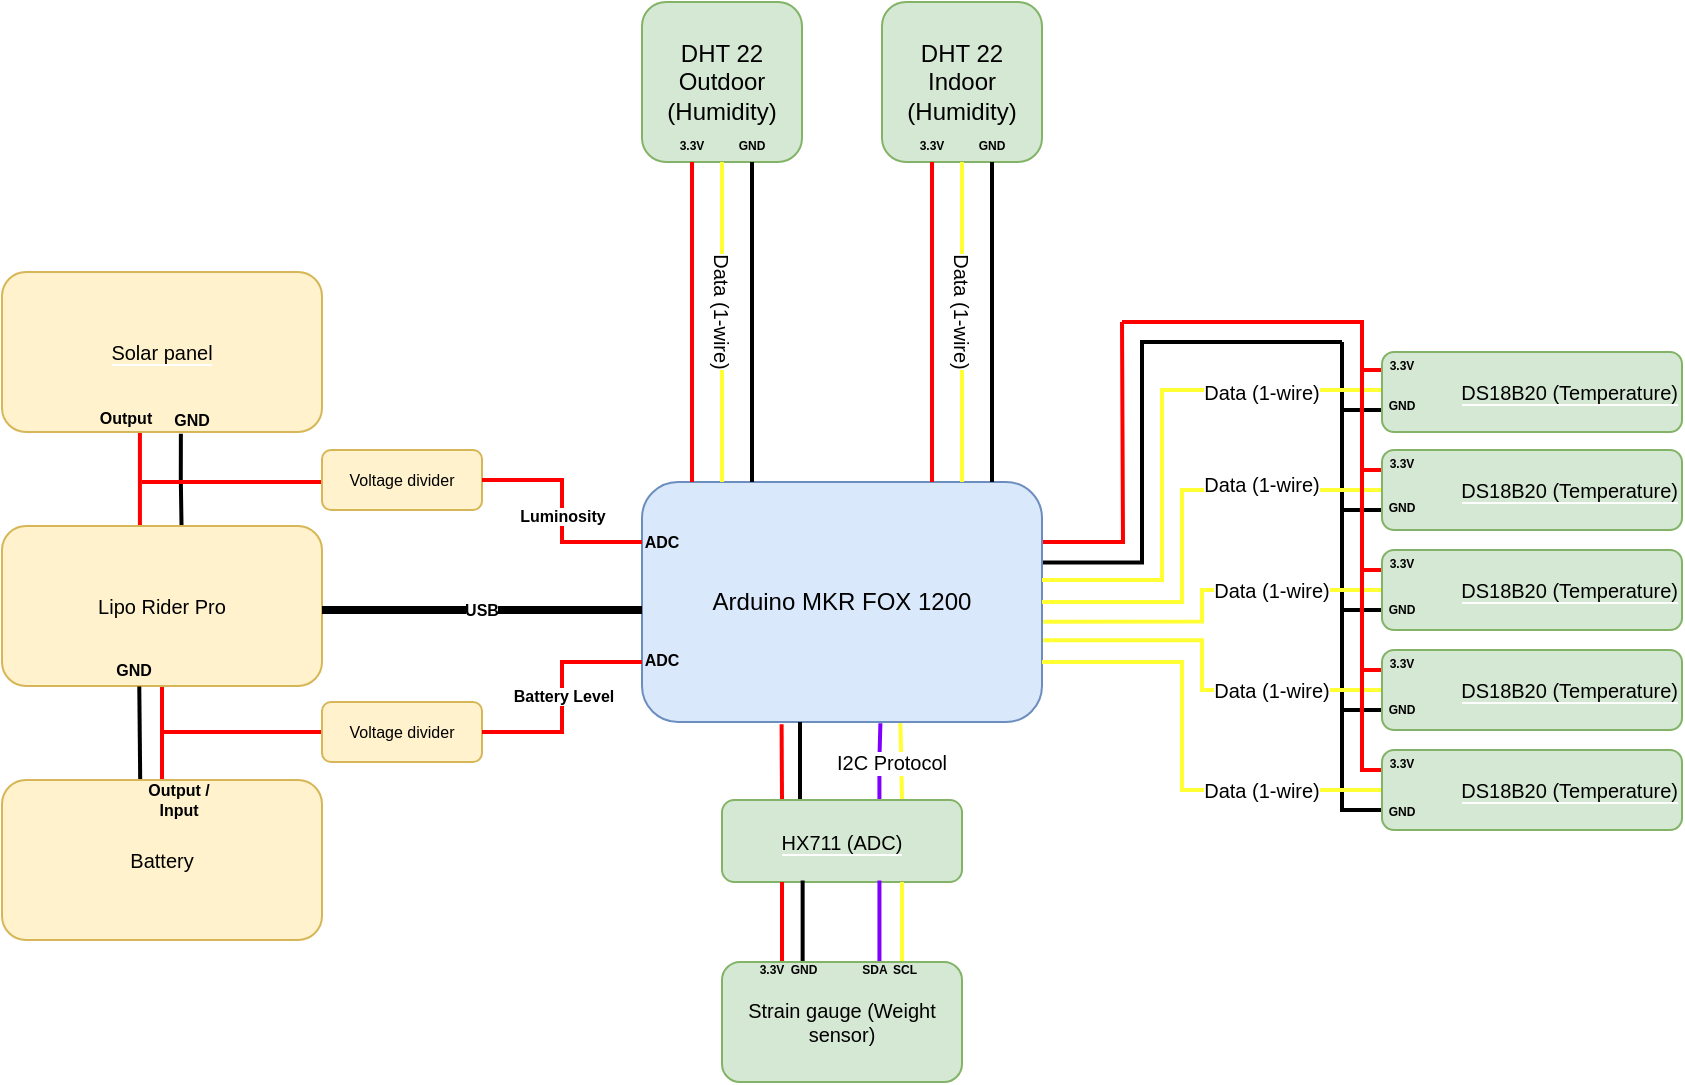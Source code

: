 <mxfile version="15.4.3" type="device"><diagram id="5MrgnKDGI7gBkpORk5VN" name="Page-1"><mxGraphModel dx="593" dy="310" grid="1" gridSize="10" guides="1" tooltips="1" connect="1" arrows="1" fold="1" page="1" pageScale="1" pageWidth="1169" pageHeight="827" math="0" shadow="0"><root><mxCell id="0"/><mxCell id="1" parent="0"/><mxCell id="oPPZRopH76b0isRMTN4b-41" style="edgeStyle=orthogonalEdgeStyle;rounded=0;orthogonalLoop=1;jettySize=auto;html=1;exitX=1;exitY=0.25;exitDx=0;exitDy=0;fontSize=10;endArrow=none;endFill=0;strokeColor=#FF0000;strokeWidth=2;" edge="1" parent="1" source="oPPZRopH76b0isRMTN4b-7"><mxGeometry relative="1" as="geometry"><mxPoint x="720" y="280" as="targetPoint"/></mxGeometry></mxCell><mxCell id="oPPZRopH76b0isRMTN4b-47" style="edgeStyle=orthogonalEdgeStyle;rounded=0;orthogonalLoop=1;jettySize=auto;html=1;exitX=0.998;exitY=0.335;exitDx=0;exitDy=0;fontSize=10;endArrow=none;endFill=0;strokeColor=#000000;strokeWidth=2;exitPerimeter=0;" edge="1" parent="1" source="oPPZRopH76b0isRMTN4b-7"><mxGeometry relative="1" as="geometry"><mxPoint x="830" y="290" as="targetPoint"/><Array as="points"><mxPoint x="730" y="400"/></Array></mxGeometry></mxCell><mxCell id="oPPZRopH76b0isRMTN4b-7" value="Arduino MKR FOX 1200" style="rounded=1;whiteSpace=wrap;html=1;fillColor=#dae8fc;strokeColor=#6c8ebf;" vertex="1" parent="1"><mxGeometry x="480" y="360" width="200" height="120" as="geometry"/></mxCell><mxCell id="oPPZRopH76b0isRMTN4b-8" value="DHT 22 Outdoor&lt;br&gt;(Humidity)" style="rounded=1;whiteSpace=wrap;html=1;fillColor=#d5e8d4;strokeColor=#82b366;" vertex="1" parent="1"><mxGeometry x="480" y="120" width="80" height="80" as="geometry"/></mxCell><mxCell id="oPPZRopH76b0isRMTN4b-9" value="DHT 22 Indoor&lt;br&gt;(Humidity)" style="rounded=1;whiteSpace=wrap;html=1;fillColor=#d5e8d4;strokeColor=#82b366;" vertex="1" parent="1"><mxGeometry x="600" y="120" width="80" height="80" as="geometry"/></mxCell><mxCell id="oPPZRopH76b0isRMTN4b-10" value="" style="line;strokeWidth=2;direction=south;html=1;strokeColor=#FF0000;" vertex="1" parent="1"><mxGeometry x="500" y="200" width="10" height="160" as="geometry"/></mxCell><mxCell id="oPPZRopH76b0isRMTN4b-11" value="" style="line;strokeWidth=2;direction=north;html=1;strokeColor=#FFFF33;align=center;" vertex="1" parent="1"><mxGeometry x="515" y="200" width="10" height="160" as="geometry"/></mxCell><mxCell id="oPPZRopH76b0isRMTN4b-12" value="" style="line;strokeWidth=2;direction=south;html=1;" vertex="1" parent="1"><mxGeometry x="530" y="200" width="10" height="160" as="geometry"/></mxCell><mxCell id="oPPZRopH76b0isRMTN4b-14" value="" style="line;strokeWidth=2;direction=south;html=1;strokeColor=#FF0000;" vertex="1" parent="1"><mxGeometry x="620" y="200" width="10" height="160" as="geometry"/></mxCell><mxCell id="oPPZRopH76b0isRMTN4b-15" value="" style="line;strokeWidth=2;direction=south;html=1;strokeColor=#FFFF33;" vertex="1" parent="1"><mxGeometry x="635" y="200" width="10" height="160" as="geometry"/></mxCell><mxCell id="oPPZRopH76b0isRMTN4b-16" value="" style="line;strokeWidth=2;direction=south;html=1;" vertex="1" parent="1"><mxGeometry x="650" y="200" width="10" height="160" as="geometry"/></mxCell><mxCell id="oPPZRopH76b0isRMTN4b-17" value="&lt;font style=&quot;font-size: 6px ; line-height: 0.8&quot;&gt;&lt;b&gt;3.3V&lt;/b&gt;&lt;/font&gt;" style="text;html=1;strokeColor=none;fillColor=none;align=center;verticalAlign=middle;whiteSpace=wrap;rounded=0;" vertex="1" parent="1"><mxGeometry x="500" y="180" width="10" height="20" as="geometry"/></mxCell><mxCell id="oPPZRopH76b0isRMTN4b-18" value="&lt;font style=&quot;font-size: 6px ; line-height: 0.8&quot;&gt;&lt;b&gt;3.3V&lt;/b&gt;&lt;/font&gt;" style="text;html=1;strokeColor=none;fillColor=none;align=center;verticalAlign=middle;whiteSpace=wrap;rounded=0;" vertex="1" parent="1"><mxGeometry x="620" y="180" width="10" height="20" as="geometry"/></mxCell><mxCell id="oPPZRopH76b0isRMTN4b-19" value="&lt;font style=&quot;font-size: 6px ; line-height: 0.8&quot;&gt;&lt;b&gt;GND&lt;/b&gt;&lt;/font&gt;" style="text;html=1;strokeColor=none;fillColor=none;align=center;verticalAlign=middle;whiteSpace=wrap;rounded=0;" vertex="1" parent="1"><mxGeometry x="525" y="180" width="20" height="20" as="geometry"/></mxCell><mxCell id="oPPZRopH76b0isRMTN4b-20" value="&lt;font style=&quot;font-size: 6px ; line-height: 0.8&quot;&gt;&lt;b&gt;GND&lt;/b&gt;&lt;/font&gt;" style="text;html=1;strokeColor=none;fillColor=none;align=center;verticalAlign=middle;whiteSpace=wrap;rounded=0;" vertex="1" parent="1"><mxGeometry x="645" y="180" width="20" height="20" as="geometry"/></mxCell><mxCell id="oPPZRopH76b0isRMTN4b-21" value="Data (1-wire)" style="text;html=1;strokeColor=none;fillColor=none;align=center;verticalAlign=middle;whiteSpace=wrap;rounded=0;fontSize=10;rotation=90;direction=east;labelBackgroundColor=default;" vertex="1" parent="1"><mxGeometry x="485" y="270" width="70" height="10" as="geometry"/></mxCell><mxCell id="oPPZRopH76b0isRMTN4b-22" value="Data (1-wire)" style="text;html=1;strokeColor=none;fillColor=none;align=center;verticalAlign=middle;whiteSpace=wrap;rounded=0;fontSize=10;rotation=90;direction=east;labelBackgroundColor=default;" vertex="1" parent="1"><mxGeometry x="605" y="270" width="70" height="10" as="geometry"/></mxCell><mxCell id="oPPZRopH76b0isRMTN4b-37" style="edgeStyle=orthogonalEdgeStyle;rounded=0;orthogonalLoop=1;jettySize=auto;html=1;exitX=0;exitY=0.25;exitDx=0;exitDy=0;fontSize=10;endArrow=none;endFill=0;strokeColor=#FF0000;strokeWidth=2;" edge="1" parent="1"><mxGeometry relative="1" as="geometry"><mxPoint x="840" y="304.286" as="targetPoint"/><mxPoint x="850" y="304" as="sourcePoint"/></mxGeometry></mxCell><mxCell id="oPPZRopH76b0isRMTN4b-42" style="edgeStyle=orthogonalEdgeStyle;rounded=0;orthogonalLoop=1;jettySize=auto;html=1;exitX=0;exitY=0.75;exitDx=0;exitDy=0;fontSize=10;endArrow=none;endFill=0;strokeColor=#000000;strokeWidth=2;" edge="1" parent="1"><mxGeometry relative="1" as="geometry"><mxPoint x="830" y="290" as="targetPoint"/><mxPoint x="850" y="324" as="sourcePoint"/></mxGeometry></mxCell><mxCell id="oPPZRopH76b0isRMTN4b-49" style="edgeStyle=orthogonalEdgeStyle;rounded=0;orthogonalLoop=1;jettySize=auto;html=1;exitX=0;exitY=0.5;exitDx=0;exitDy=0;fontSize=10;endArrow=none;endFill=0;strokeColor=#FFFF33;strokeWidth=2;" edge="1" parent="1"><mxGeometry relative="1" as="geometry"><mxPoint x="680" y="409" as="targetPoint"/><mxPoint x="850" y="314" as="sourcePoint"/><Array as="points"><mxPoint x="740" y="314"/><mxPoint x="740" y="409"/></Array></mxGeometry></mxCell><mxCell id="oPPZRopH76b0isRMTN4b-35" style="edgeStyle=orthogonalEdgeStyle;rounded=0;orthogonalLoop=1;jettySize=auto;html=1;exitX=0;exitY=0;exitDx=0;exitDy=0;fontSize=10;endArrow=none;endFill=0;strokeColor=#FF0000;strokeWidth=2;" edge="1" parent="1" source="oPPZRopH76b0isRMTN4b-24"><mxGeometry relative="1" as="geometry"><mxPoint x="849.857" y="344.286" as="targetPoint"/></mxGeometry></mxCell><mxCell id="oPPZRopH76b0isRMTN4b-36" style="edgeStyle=orthogonalEdgeStyle;rounded=0;orthogonalLoop=1;jettySize=auto;html=1;exitX=0;exitY=0.25;exitDx=0;exitDy=0;fontSize=10;endArrow=none;endFill=0;strokeColor=#FF0000;strokeWidth=2;" edge="1" parent="1" source="oPPZRopH76b0isRMTN4b-24"><mxGeometry relative="1" as="geometry"><mxPoint x="720" y="280" as="targetPoint"/><Array as="points"><mxPoint x="840" y="354"/></Array></mxGeometry></mxCell><mxCell id="oPPZRopH76b0isRMTN4b-43" style="edgeStyle=orthogonalEdgeStyle;rounded=0;orthogonalLoop=1;jettySize=auto;html=1;exitX=0;exitY=0.75;exitDx=0;exitDy=0;fontSize=10;endArrow=none;endFill=0;strokeColor=#000000;strokeWidth=2;" edge="1" parent="1" source="oPPZRopH76b0isRMTN4b-24"><mxGeometry relative="1" as="geometry"><mxPoint x="830" y="320" as="targetPoint"/></mxGeometry></mxCell><mxCell id="oPPZRopH76b0isRMTN4b-50" style="edgeStyle=orthogonalEdgeStyle;rounded=0;orthogonalLoop=1;jettySize=auto;html=1;exitX=0;exitY=0.5;exitDx=0;exitDy=0;fontSize=10;endArrow=none;endFill=0;strokeColor=#FFFF33;strokeWidth=2;" edge="1" parent="1" source="oPPZRopH76b0isRMTN4b-24"><mxGeometry relative="1" as="geometry"><mxPoint x="680" y="420" as="targetPoint"/><Array as="points"><mxPoint x="750" y="364"/><mxPoint x="750" y="420"/></Array></mxGeometry></mxCell><mxCell id="oPPZRopH76b0isRMTN4b-24" value="&lt;span style=&quot;background-color: rgb(213 , 232 , 212)&quot;&gt;DS18B20 (Temperature)&lt;/span&gt;" style="rounded=1;whiteSpace=wrap;html=1;labelBackgroundColor=default;fontSize=10;strokeColor=#82b366;align=right;fillColor=#d5e8d4;" vertex="1" parent="1"><mxGeometry x="850" y="344" width="150" height="40" as="geometry"/></mxCell><mxCell id="oPPZRopH76b0isRMTN4b-38" style="edgeStyle=orthogonalEdgeStyle;rounded=0;orthogonalLoop=1;jettySize=auto;html=1;exitX=0;exitY=0.25;exitDx=0;exitDy=0;fontSize=10;endArrow=none;endFill=0;strokeColor=#FF0000;strokeWidth=2;" edge="1" parent="1" source="oPPZRopH76b0isRMTN4b-25"><mxGeometry relative="1" as="geometry"><mxPoint x="840" y="350" as="targetPoint"/><Array as="points"><mxPoint x="840" y="404"/></Array></mxGeometry></mxCell><mxCell id="oPPZRopH76b0isRMTN4b-44" style="edgeStyle=orthogonalEdgeStyle;rounded=0;orthogonalLoop=1;jettySize=auto;html=1;exitX=0;exitY=0.75;exitDx=0;exitDy=0;fontSize=10;endArrow=none;endFill=0;strokeColor=#000000;strokeWidth=2;" edge="1" parent="1" source="oPPZRopH76b0isRMTN4b-25"><mxGeometry relative="1" as="geometry"><mxPoint x="830" y="370" as="targetPoint"/></mxGeometry></mxCell><mxCell id="oPPZRopH76b0isRMTN4b-51" style="edgeStyle=orthogonalEdgeStyle;rounded=0;orthogonalLoop=1;jettySize=auto;html=1;exitX=0;exitY=0.5;exitDx=0;exitDy=0;fontSize=10;endArrow=none;endFill=0;strokeColor=#FFFF33;strokeWidth=2;entryX=1.003;entryY=0.582;entryDx=0;entryDy=0;entryPerimeter=0;" edge="1" parent="1" source="oPPZRopH76b0isRMTN4b-25" target="oPPZRopH76b0isRMTN4b-7"><mxGeometry relative="1" as="geometry"><mxPoint x="820" y="414" as="targetPoint"/><Array as="points"><mxPoint x="760" y="414"/><mxPoint x="760" y="430"/></Array></mxGeometry></mxCell><mxCell id="oPPZRopH76b0isRMTN4b-25" value="&lt;span style=&quot;background-color: rgb(213 , 232 , 212)&quot;&gt;DS18B20 (Temperature)&lt;/span&gt;" style="rounded=1;whiteSpace=wrap;html=1;labelBackgroundColor=default;fontSize=10;strokeColor=#82b366;align=right;fillColor=#d5e8d4;" vertex="1" parent="1"><mxGeometry x="850" y="394" width="150" height="40" as="geometry"/></mxCell><mxCell id="oPPZRopH76b0isRMTN4b-39" style="edgeStyle=orthogonalEdgeStyle;rounded=0;orthogonalLoop=1;jettySize=auto;html=1;exitX=0;exitY=0.25;exitDx=0;exitDy=0;fontSize=10;endArrow=none;endFill=0;strokeColor=#FF0000;strokeWidth=2;" edge="1" parent="1" source="oPPZRopH76b0isRMTN4b-26"><mxGeometry relative="1" as="geometry"><mxPoint x="840" y="400" as="targetPoint"/><Array as="points"><mxPoint x="840" y="454"/></Array></mxGeometry></mxCell><mxCell id="oPPZRopH76b0isRMTN4b-45" style="edgeStyle=orthogonalEdgeStyle;rounded=0;orthogonalLoop=1;jettySize=auto;html=1;exitX=0;exitY=0.75;exitDx=0;exitDy=0;fontSize=10;endArrow=none;endFill=0;strokeColor=#000000;strokeWidth=2;" edge="1" parent="1" source="oPPZRopH76b0isRMTN4b-26"><mxGeometry relative="1" as="geometry"><mxPoint x="830" y="420" as="targetPoint"/></mxGeometry></mxCell><mxCell id="oPPZRopH76b0isRMTN4b-52" style="edgeStyle=orthogonalEdgeStyle;rounded=0;orthogonalLoop=1;jettySize=auto;html=1;exitX=0;exitY=0.5;exitDx=0;exitDy=0;fontSize=10;endArrow=none;endFill=0;strokeColor=#FFFF33;strokeWidth=2;entryX=1.003;entryY=0.659;entryDx=0;entryDy=0;entryPerimeter=0;" edge="1" parent="1" source="oPPZRopH76b0isRMTN4b-26" target="oPPZRopH76b0isRMTN4b-7"><mxGeometry relative="1" as="geometry"><mxPoint x="820" y="464.286" as="targetPoint"/><Array as="points"><mxPoint x="760" y="464"/><mxPoint x="760" y="439"/></Array></mxGeometry></mxCell><mxCell id="oPPZRopH76b0isRMTN4b-26" value="&lt;span style=&quot;background-color: rgb(213 , 232 , 212)&quot;&gt;DS18B20 (Temperature)&lt;/span&gt;" style="rounded=1;whiteSpace=wrap;html=1;labelBackgroundColor=default;fontSize=10;strokeColor=#82b366;align=right;fillColor=#d5e8d4;" vertex="1" parent="1"><mxGeometry x="850" y="444" width="150" height="40" as="geometry"/></mxCell><mxCell id="oPPZRopH76b0isRMTN4b-40" style="edgeStyle=orthogonalEdgeStyle;rounded=0;orthogonalLoop=1;jettySize=auto;html=1;exitX=0;exitY=0.25;exitDx=0;exitDy=0;fontSize=10;endArrow=none;endFill=0;strokeColor=#FF0000;strokeWidth=2;" edge="1" parent="1" source="oPPZRopH76b0isRMTN4b-27"><mxGeometry relative="1" as="geometry"><mxPoint x="840" y="450" as="targetPoint"/><Array as="points"><mxPoint x="840" y="504"/></Array></mxGeometry></mxCell><mxCell id="oPPZRopH76b0isRMTN4b-46" style="edgeStyle=orthogonalEdgeStyle;rounded=0;orthogonalLoop=1;jettySize=auto;html=1;exitX=0;exitY=0.75;exitDx=0;exitDy=0;fontSize=10;endArrow=none;endFill=0;strokeColor=#000000;strokeWidth=2;" edge="1" parent="1" source="oPPZRopH76b0isRMTN4b-27"><mxGeometry relative="1" as="geometry"><mxPoint x="830" y="470" as="targetPoint"/></mxGeometry></mxCell><mxCell id="oPPZRopH76b0isRMTN4b-53" style="edgeStyle=orthogonalEdgeStyle;rounded=0;orthogonalLoop=1;jettySize=auto;html=1;exitX=0;exitY=0.5;exitDx=0;exitDy=0;fontSize=10;endArrow=none;endFill=0;strokeColor=#FFFF33;strokeWidth=2;entryX=1;entryY=0.75;entryDx=0;entryDy=0;" edge="1" parent="1" source="oPPZRopH76b0isRMTN4b-27" target="oPPZRopH76b0isRMTN4b-7"><mxGeometry relative="1" as="geometry"><mxPoint x="820" y="514" as="targetPoint"/><Array as="points"><mxPoint x="750" y="514"/><mxPoint x="750" y="450"/></Array></mxGeometry></mxCell><mxCell id="oPPZRopH76b0isRMTN4b-27" value="&lt;span style=&quot;background-color: rgb(213 , 232 , 212)&quot;&gt;DS18B20 (Temperature)&lt;/span&gt;" style="rounded=1;whiteSpace=wrap;html=1;labelBackgroundColor=default;fontSize=10;strokeColor=#82b366;align=right;fillColor=#d5e8d4;" vertex="1" parent="1"><mxGeometry x="850" y="494" width="150" height="40" as="geometry"/></mxCell><mxCell id="oPPZRopH76b0isRMTN4b-54" value="&lt;span style=&quot;background-color: rgb(213 , 232 , 212) ; line-height: 0.7&quot;&gt;&lt;font style=&quot;font-size: 10px&quot;&gt;DS18B20 (Temperature)&lt;/font&gt;&lt;/span&gt;" style="rounded=1;whiteSpace=wrap;html=1;labelBackgroundColor=default;fontSize=10;strokeColor=#82b366;align=right;fillColor=#d5e8d4;" vertex="1" parent="1"><mxGeometry x="850" y="295" width="150" height="40" as="geometry"/></mxCell><mxCell id="oPPZRopH76b0isRMTN4b-55" value="&lt;font style=&quot;font-size: 6px ; line-height: 0.8&quot;&gt;&lt;b&gt;3.3V&lt;/b&gt;&lt;/font&gt;" style="text;html=1;strokeColor=none;fillColor=none;align=center;verticalAlign=middle;whiteSpace=wrap;rounded=0;" vertex="1" parent="1"><mxGeometry x="850" y="295" width="20" height="10" as="geometry"/></mxCell><mxCell id="oPPZRopH76b0isRMTN4b-56" value="&lt;font style=&quot;font-size: 6px ; line-height: 0.8&quot;&gt;&lt;b&gt;3.3V&lt;/b&gt;&lt;/font&gt;" style="text;html=1;strokeColor=none;fillColor=none;align=center;verticalAlign=middle;whiteSpace=wrap;rounded=0;" vertex="1" parent="1"><mxGeometry x="850" y="344" width="20" height="10" as="geometry"/></mxCell><mxCell id="oPPZRopH76b0isRMTN4b-57" value="&lt;font style=&quot;font-size: 6px ; line-height: 0.8&quot;&gt;&lt;b&gt;3.3V&lt;/b&gt;&lt;/font&gt;" style="text;html=1;strokeColor=none;fillColor=none;align=center;verticalAlign=middle;whiteSpace=wrap;rounded=0;" vertex="1" parent="1"><mxGeometry x="850" y="394" width="20" height="10" as="geometry"/></mxCell><mxCell id="oPPZRopH76b0isRMTN4b-58" value="&lt;font style=&quot;font-size: 6px ; line-height: 0.8&quot;&gt;&lt;b&gt;3.3V&lt;/b&gt;&lt;/font&gt;" style="text;html=1;strokeColor=none;fillColor=none;align=center;verticalAlign=middle;whiteSpace=wrap;rounded=0;" vertex="1" parent="1"><mxGeometry x="850" y="444" width="20" height="10" as="geometry"/></mxCell><mxCell id="oPPZRopH76b0isRMTN4b-59" value="&lt;font style=&quot;font-size: 6px ; line-height: 0.8&quot;&gt;&lt;b&gt;3.3V&lt;/b&gt;&lt;/font&gt;" style="text;html=1;strokeColor=none;fillColor=none;align=center;verticalAlign=middle;whiteSpace=wrap;rounded=0;" vertex="1" parent="1"><mxGeometry x="850" y="494" width="20" height="10" as="geometry"/></mxCell><mxCell id="oPPZRopH76b0isRMTN4b-60" value="&lt;font style=&quot;font-size: 6px ; line-height: 0.8&quot;&gt;&lt;b&gt;GND&lt;/b&gt;&lt;/font&gt;" style="text;html=1;strokeColor=none;fillColor=none;align=center;verticalAlign=middle;whiteSpace=wrap;rounded=0;" vertex="1" parent="1"><mxGeometry x="850" y="315" width="20" height="10" as="geometry"/></mxCell><mxCell id="oPPZRopH76b0isRMTN4b-62" value="&lt;font style=&quot;font-size: 6px ; line-height: 0.8&quot;&gt;&lt;b&gt;GND&lt;/b&gt;&lt;/font&gt;" style="text;html=1;strokeColor=none;fillColor=none;align=center;verticalAlign=middle;whiteSpace=wrap;rounded=0;" vertex="1" parent="1"><mxGeometry x="850" y="366" width="20" height="10" as="geometry"/></mxCell><mxCell id="oPPZRopH76b0isRMTN4b-63" value="&lt;font style=&quot;font-size: 6px ; line-height: 0.8&quot;&gt;&lt;b&gt;GND&lt;/b&gt;&lt;/font&gt;" style="text;html=1;strokeColor=none;fillColor=none;align=center;verticalAlign=middle;whiteSpace=wrap;rounded=0;" vertex="1" parent="1"><mxGeometry x="850" y="417" width="20" height="10" as="geometry"/></mxCell><mxCell id="oPPZRopH76b0isRMTN4b-64" value="&lt;font style=&quot;font-size: 6px ; line-height: 0.8&quot;&gt;&lt;b&gt;GND&lt;/b&gt;&lt;/font&gt;" style="text;html=1;strokeColor=none;fillColor=none;align=center;verticalAlign=middle;whiteSpace=wrap;rounded=0;" vertex="1" parent="1"><mxGeometry x="850" y="467" width="20" height="10" as="geometry"/></mxCell><mxCell id="oPPZRopH76b0isRMTN4b-65" value="&lt;font style=&quot;font-size: 6px ; line-height: 0.8&quot;&gt;&lt;b&gt;GND&lt;/b&gt;&lt;/font&gt;" style="text;html=1;strokeColor=none;fillColor=none;align=center;verticalAlign=middle;whiteSpace=wrap;rounded=0;" vertex="1" parent="1"><mxGeometry x="850" y="518" width="20" height="10" as="geometry"/></mxCell><mxCell id="oPPZRopH76b0isRMTN4b-66" value="Data (1-wire)" style="text;html=1;strokeColor=none;fillColor=none;align=center;verticalAlign=middle;whiteSpace=wrap;rounded=0;labelBackgroundColor=#FFFFFF;fontSize=10;fontColor=#000000;" vertex="1" parent="1"><mxGeometry x="760" y="356" width="60" height="10" as="geometry"/></mxCell><mxCell id="oPPZRopH76b0isRMTN4b-69" value="Data (1-wire)" style="text;html=1;strokeColor=none;fillColor=none;align=center;verticalAlign=middle;whiteSpace=wrap;rounded=0;labelBackgroundColor=#FFFFFF;fontSize=10;fontColor=#000000;" vertex="1" parent="1"><mxGeometry x="760" y="310" width="60" height="10" as="geometry"/></mxCell><mxCell id="oPPZRopH76b0isRMTN4b-70" value="Data (1-wire)" style="text;html=1;strokeColor=none;fillColor=none;align=center;verticalAlign=middle;whiteSpace=wrap;rounded=0;labelBackgroundColor=#FFFFFF;fontSize=10;fontColor=#000000;" vertex="1" parent="1"><mxGeometry x="760" y="509" width="60" height="10" as="geometry"/></mxCell><mxCell id="oPPZRopH76b0isRMTN4b-71" value="Data (1-wire)" style="text;html=1;strokeColor=none;fillColor=none;align=center;verticalAlign=middle;whiteSpace=wrap;rounded=0;labelBackgroundColor=#FFFFFF;fontSize=10;fontColor=#000000;" vertex="1" parent="1"><mxGeometry x="765" y="409" width="60" height="10" as="geometry"/></mxCell><mxCell id="oPPZRopH76b0isRMTN4b-72" value="Data (1-wire)" style="text;html=1;strokeColor=none;fillColor=none;align=center;verticalAlign=middle;whiteSpace=wrap;rounded=0;labelBackgroundColor=#FFFFFF;fontSize=10;fontColor=#000000;" vertex="1" parent="1"><mxGeometry x="765" y="459" width="60" height="10" as="geometry"/></mxCell><mxCell id="oPPZRopH76b0isRMTN4b-79" style="edgeStyle=orthogonalEdgeStyle;rounded=0;orthogonalLoop=1;jettySize=auto;html=1;exitX=0.25;exitY=0;exitDx=0;exitDy=0;entryX=0.349;entryY=1.009;entryDx=0;entryDy=0;entryPerimeter=0;fontSize=10;fontColor=#000000;endArrow=none;endFill=0;strokeColor=#FF0000;strokeWidth=2;" edge="1" parent="1" source="oPPZRopH76b0isRMTN4b-74" target="oPPZRopH76b0isRMTN4b-7"><mxGeometry relative="1" as="geometry"/></mxCell><mxCell id="oPPZRopH76b0isRMTN4b-81" style="edgeStyle=orthogonalEdgeStyle;rounded=0;orthogonalLoop=1;jettySize=auto;html=1;exitX=0.325;exitY=0.056;exitDx=0;exitDy=0;fontSize=10;fontColor=#000000;endArrow=none;endFill=0;strokeColor=#000000;strokeWidth=2;exitPerimeter=0;" edge="1" parent="1" source="oPPZRopH76b0isRMTN4b-74"><mxGeometry relative="1" as="geometry"><mxPoint x="559" y="480" as="targetPoint"/></mxGeometry></mxCell><mxCell id="oPPZRopH76b0isRMTN4b-84" style="edgeStyle=orthogonalEdgeStyle;rounded=0;orthogonalLoop=1;jettySize=auto;html=1;exitX=0.75;exitY=0;exitDx=0;exitDy=0;entryX=0.646;entryY=1.005;entryDx=0;entryDy=0;entryPerimeter=0;fontSize=10;fontColor=#000000;endArrow=none;endFill=0;strokeColor=#FFFF33;strokeWidth=2;" edge="1" parent="1" source="oPPZRopH76b0isRMTN4b-74" target="oPPZRopH76b0isRMTN4b-7"><mxGeometry relative="1" as="geometry"/></mxCell><mxCell id="oPPZRopH76b0isRMTN4b-85" style="edgeStyle=orthogonalEdgeStyle;rounded=0;orthogonalLoop=1;jettySize=auto;html=1;exitX=0.656;exitY=0.056;exitDx=0;exitDy=0;entryX=0.596;entryY=1.005;entryDx=0;entryDy=0;fontSize=10;fontColor=#000000;endArrow=none;endFill=0;strokeColor=#7F00FF;strokeWidth=2;exitPerimeter=0;entryPerimeter=0;" edge="1" parent="1" source="oPPZRopH76b0isRMTN4b-74" target="oPPZRopH76b0isRMTN4b-7"><mxGeometry relative="1" as="geometry"/></mxCell><mxCell id="oPPZRopH76b0isRMTN4b-74" value="&lt;span style=&quot;background-color: rgb(213 , 232 , 212)&quot;&gt;HX711 (ADC)&lt;br&gt;&lt;/span&gt;" style="rounded=1;whiteSpace=wrap;html=1;labelBackgroundColor=#FFFFFF;fontSize=10;strokeColor=#82b366;fillColor=#d5e8d4;align=center;" vertex="1" parent="1"><mxGeometry x="520" y="519" width="120" height="41" as="geometry"/></mxCell><mxCell id="oPPZRopH76b0isRMTN4b-76" style="edgeStyle=orthogonalEdgeStyle;rounded=0;orthogonalLoop=1;jettySize=auto;html=1;exitX=0.25;exitY=0;exitDx=0;exitDy=0;entryX=0.25;entryY=1;entryDx=0;entryDy=0;fontSize=10;fontColor=#000000;endArrow=none;endFill=0;strokeColor=#FF0000;strokeWidth=2;" edge="1" parent="1" source="oPPZRopH76b0isRMTN4b-75" target="oPPZRopH76b0isRMTN4b-74"><mxGeometry relative="1" as="geometry"/></mxCell><mxCell id="oPPZRopH76b0isRMTN4b-80" style="edgeStyle=orthogonalEdgeStyle;rounded=0;orthogonalLoop=1;jettySize=auto;html=1;exitX=0.336;exitY=0.01;exitDx=0;exitDy=0;entryX=0.336;entryY=0.982;entryDx=0;entryDy=0;fontSize=10;fontColor=#000000;endArrow=none;endFill=0;strokeColor=#000000;strokeWidth=2;exitPerimeter=0;entryPerimeter=0;" edge="1" parent="1" source="oPPZRopH76b0isRMTN4b-75" target="oPPZRopH76b0isRMTN4b-74"><mxGeometry relative="1" as="geometry"><Array as="points"/></mxGeometry></mxCell><mxCell id="oPPZRopH76b0isRMTN4b-82" style="edgeStyle=orthogonalEdgeStyle;rounded=0;orthogonalLoop=1;jettySize=auto;html=1;exitX=0.656;exitY=0.014;exitDx=0;exitDy=0;entryX=0.656;entryY=0.982;entryDx=0;entryDy=0;fontSize=10;fontColor=#000000;endArrow=none;endFill=0;strokeColor=#7F00FF;strokeWidth=2;entryPerimeter=0;exitPerimeter=0;" edge="1" parent="1" source="oPPZRopH76b0isRMTN4b-75" target="oPPZRopH76b0isRMTN4b-74"><mxGeometry relative="1" as="geometry"/></mxCell><mxCell id="oPPZRopH76b0isRMTN4b-83" style="edgeStyle=orthogonalEdgeStyle;rounded=0;orthogonalLoop=1;jettySize=auto;html=1;exitX=0.75;exitY=0;exitDx=0;exitDy=0;entryX=0.75;entryY=1;entryDx=0;entryDy=0;fontSize=10;fontColor=#000000;endArrow=none;endFill=0;strokeColor=#FFFF33;strokeWidth=2;" edge="1" parent="1" source="oPPZRopH76b0isRMTN4b-75" target="oPPZRopH76b0isRMTN4b-74"><mxGeometry relative="1" as="geometry"/></mxCell><mxCell id="oPPZRopH76b0isRMTN4b-75" value="Strain gauge (Weight sensor)" style="rounded=1;whiteSpace=wrap;html=1;labelBackgroundColor=#D5E8D4;fontSize=10;strokeColor=#82b366;fillColor=#d5e8d4;align=center;" vertex="1" parent="1"><mxGeometry x="520" y="600" width="120" height="60" as="geometry"/></mxCell><mxCell id="oPPZRopH76b0isRMTN4b-86" value="&lt;font style=&quot;font-size: 6px ; line-height: 0.8&quot;&gt;&lt;b&gt;3.3V&lt;/b&gt;&lt;/font&gt;" style="text;html=1;strokeColor=none;fillColor=none;align=center;verticalAlign=middle;whiteSpace=wrap;rounded=0;" vertex="1" parent="1"><mxGeometry x="535" y="597" width="20" height="10" as="geometry"/></mxCell><mxCell id="oPPZRopH76b0isRMTN4b-88" value="&lt;font style=&quot;font-size: 6px ; line-height: 0.8&quot;&gt;&lt;b&gt;GND&lt;/b&gt;&lt;/font&gt;" style="text;html=1;strokeColor=none;fillColor=none;align=center;verticalAlign=middle;whiteSpace=wrap;rounded=0;" vertex="1" parent="1"><mxGeometry x="551" y="597" width="20" height="10" as="geometry"/></mxCell><mxCell id="oPPZRopH76b0isRMTN4b-89" value="SDA" style="text;html=1;strokeColor=none;fillColor=none;align=center;verticalAlign=middle;whiteSpace=wrap;rounded=0;labelBackgroundColor=none;fontSize=6;fontColor=#000000;fontStyle=1" vertex="1" parent="1"><mxGeometry x="589" y="599" width="15" height="10" as="geometry"/></mxCell><mxCell id="oPPZRopH76b0isRMTN4b-90" value="SCL" style="text;html=1;strokeColor=none;fillColor=none;align=center;verticalAlign=middle;whiteSpace=wrap;rounded=0;labelBackgroundColor=none;fontSize=6;fontColor=#000000;fontStyle=1" vertex="1" parent="1"><mxGeometry x="604" y="599" width="15" height="10" as="geometry"/></mxCell><mxCell id="oPPZRopH76b0isRMTN4b-91" value="&lt;font style=&quot;font-size: 10px&quot;&gt;I2C Protocol&lt;/font&gt;" style="text;html=1;strokeColor=none;fillColor=none;align=center;verticalAlign=middle;whiteSpace=wrap;rounded=0;labelBackgroundColor=default;fontSize=6;fontColor=#000000;" vertex="1" parent="1"><mxGeometry x="575" y="495" width="60" height="9" as="geometry"/></mxCell><mxCell id="oPPZRopH76b0isRMTN4b-96" style="rounded=0;orthogonalLoop=1;jettySize=auto;html=1;exitX=0.431;exitY=0.969;exitDx=0;exitDy=0;entryX=0.431;entryY=0.044;entryDx=0;entryDy=0;fontSize=10;fontColor=#000000;endArrow=none;endFill=0;strokeColor=#FF0000;strokeWidth=2;exitPerimeter=0;entryPerimeter=0;" edge="1" parent="1" source="oPPZRopH76b0isRMTN4b-93" target="oPPZRopH76b0isRMTN4b-94"><mxGeometry relative="1" as="geometry"/></mxCell><mxCell id="oPPZRopH76b0isRMTN4b-97" style="edgeStyle=orthogonalEdgeStyle;rounded=0;orthogonalLoop=1;jettySize=auto;html=1;exitX=0.559;exitY=1.011;exitDx=0;exitDy=0;entryX=0.561;entryY=-0.002;entryDx=0;entryDy=0;fontSize=10;fontColor=#000000;endArrow=none;endFill=0;strokeColor=#000000;strokeWidth=2;exitPerimeter=0;entryPerimeter=0;" edge="1" parent="1" source="oPPZRopH76b0isRMTN4b-93" target="oPPZRopH76b0isRMTN4b-94"><mxGeometry relative="1" as="geometry"/></mxCell><mxCell id="oPPZRopH76b0isRMTN4b-93" value="&lt;span style=&quot;background-color: rgb(255 , 242 , 204)&quot;&gt;Solar panel&lt;/span&gt;" style="rounded=1;whiteSpace=wrap;html=1;labelBackgroundColor=default;fontSize=10;strokeColor=#d6b656;fillColor=#fff2cc;align=center;" vertex="1" parent="1"><mxGeometry x="160" y="255" width="160" height="80" as="geometry"/></mxCell><mxCell id="oPPZRopH76b0isRMTN4b-115" style="edgeStyle=none;rounded=0;orthogonalLoop=1;jettySize=auto;html=1;exitX=0.5;exitY=1;exitDx=0;exitDy=0;entryX=0.5;entryY=0;entryDx=0;entryDy=0;fontSize=8;fontColor=#000000;endArrow=none;endFill=0;strokeColor=#FF0000;strokeWidth=2;" edge="1" parent="1" source="oPPZRopH76b0isRMTN4b-94" target="oPPZRopH76b0isRMTN4b-95"><mxGeometry relative="1" as="geometry"/></mxCell><mxCell id="oPPZRopH76b0isRMTN4b-94" value="Lipo Rider Pro" style="rounded=1;whiteSpace=wrap;html=1;labelBackgroundColor=#FFF2CC;fontSize=10;strokeColor=#d6b656;fillColor=#fff2cc;align=center;" vertex="1" parent="1"><mxGeometry x="160" y="382" width="160" height="80" as="geometry"/></mxCell><mxCell id="oPPZRopH76b0isRMTN4b-114" style="edgeStyle=none;rounded=0;orthogonalLoop=1;jettySize=auto;html=1;exitX=0.432;exitY=0.024;exitDx=0;exitDy=0;entryX=0.429;entryY=1.003;entryDx=0;entryDy=0;fontSize=8;fontColor=#000000;endArrow=none;endFill=0;strokeColor=#000000;strokeWidth=2;entryPerimeter=0;exitPerimeter=0;" edge="1" parent="1" source="oPPZRopH76b0isRMTN4b-95" target="oPPZRopH76b0isRMTN4b-94"><mxGeometry relative="1" as="geometry"/></mxCell><mxCell id="oPPZRopH76b0isRMTN4b-95" value="Battery" style="rounded=1;whiteSpace=wrap;html=1;labelBackgroundColor=#FFF2CC;fontSize=10;strokeColor=#d6b656;fillColor=#fff2cc;align=center;" vertex="1" parent="1"><mxGeometry x="160" y="509" width="160" height="80" as="geometry"/></mxCell><mxCell id="oPPZRopH76b0isRMTN4b-98" value="GND" style="text;html=1;strokeColor=none;fillColor=none;align=center;verticalAlign=middle;whiteSpace=wrap;rounded=0;labelBackgroundColor=none;fontSize=8;fontColor=#000000;fontStyle=1" vertex="1" parent="1"><mxGeometry x="245" y="325" width="20" height="7" as="geometry"/></mxCell><mxCell id="oPPZRopH76b0isRMTN4b-99" value="Output" style="text;html=1;strokeColor=none;fillColor=none;align=center;verticalAlign=middle;whiteSpace=wrap;rounded=0;labelBackgroundColor=none;fontSize=8;fontColor=#000000;fontStyle=1" vertex="1" parent="1"><mxGeometry x="209" y="325" width="26" height="6" as="geometry"/></mxCell><mxCell id="oPPZRopH76b0isRMTN4b-104" value="" style="line;strokeWidth=4;html=1;perimeter=backbonePerimeter;points=[];outlineConnect=0;labelBackgroundColor=default;fontSize=8;fontColor=#000000;fillColor=default;gradientColor=#ffffff;align=center;" vertex="1" parent="1"><mxGeometry x="320" y="419" width="160" height="10" as="geometry"/></mxCell><mxCell id="oPPZRopH76b0isRMTN4b-101" value="&lt;span style=&quot;background-color: rgb(255 , 255 , 255)&quot;&gt;USB&lt;/span&gt;" style="text;html=1;strokeColor=none;fillColor=none;align=center;verticalAlign=middle;whiteSpace=wrap;rounded=0;labelBackgroundColor=default;fontSize=8;fontColor=#000000;fontStyle=1" vertex="1" parent="1"><mxGeometry x="385" y="414" width="30" height="20" as="geometry"/></mxCell><mxCell id="oPPZRopH76b0isRMTN4b-108" value="" style="edgeStyle=segmentEdgeStyle;endArrow=none;html=1;rounded=0;fontSize=8;fontColor=#000000;strokeColor=#FF0000;strokeWidth=2;endFill=0;entryX=0;entryY=0.5;entryDx=0;entryDy=0;" edge="1" parent="1" target="oPPZRopH76b0isRMTN4b-109"><mxGeometry width="50" height="50" relative="1" as="geometry"><mxPoint x="230" y="360" as="sourcePoint"/><mxPoint x="320" y="360" as="targetPoint"/></mxGeometry></mxCell><mxCell id="oPPZRopH76b0isRMTN4b-109" value="&lt;span style=&quot;background-color: rgb(255 , 242 , 204)&quot;&gt;Voltage divider&lt;/span&gt;" style="rounded=1;whiteSpace=wrap;html=1;labelBackgroundColor=#FFFFFF;fontSize=8;strokeColor=#d6b656;fillColor=#fff2cc;align=center;" vertex="1" parent="1"><mxGeometry x="320" y="344" width="80" height="30" as="geometry"/></mxCell><mxCell id="oPPZRopH76b0isRMTN4b-111" value="" style="endArrow=none;html=1;rounded=0;fontSize=8;fontColor=#000000;strokeColor=#FF0000;strokeWidth=2;exitX=1;exitY=0.5;exitDx=0;exitDy=0;entryX=0;entryY=0.25;entryDx=0;entryDy=0;" edge="1" parent="1" source="oPPZRopH76b0isRMTN4b-109" target="oPPZRopH76b0isRMTN4b-7"><mxGeometry width="50" height="50" relative="1" as="geometry"><mxPoint x="415" y="406" as="sourcePoint"/><mxPoint x="465" y="356" as="targetPoint"/><Array as="points"><mxPoint x="440" y="359"/><mxPoint x="440" y="390"/></Array></mxGeometry></mxCell><mxCell id="oPPZRopH76b0isRMTN4b-112" value="ADC" style="text;html=1;strokeColor=none;fillColor=none;align=center;verticalAlign=middle;whiteSpace=wrap;rounded=0;labelBackgroundColor=none;fontSize=8;fontColor=#000000;fontStyle=1" vertex="1" parent="1"><mxGeometry x="480" y="385" width="20" height="10" as="geometry"/></mxCell><mxCell id="oPPZRopH76b0isRMTN4b-113" value="Luminosity" style="text;html=1;strokeColor=none;fillColor=none;align=center;verticalAlign=middle;whiteSpace=wrap;rounded=0;labelBackgroundColor=default;fontSize=8;fontColor=#000000;fontStyle=1" vertex="1" parent="1"><mxGeometry x="418" y="372" width="45" height="10" as="geometry"/></mxCell><mxCell id="oPPZRopH76b0isRMTN4b-116" value="GND" style="text;html=1;strokeColor=none;fillColor=none;align=center;verticalAlign=middle;whiteSpace=wrap;rounded=0;labelBackgroundColor=none;fontSize=8;fontColor=#000000;fontStyle=1" vertex="1" parent="1"><mxGeometry x="216" y="449" width="20" height="10" as="geometry"/></mxCell><mxCell id="oPPZRopH76b0isRMTN4b-117" value="Output / Input" style="text;html=1;strokeColor=none;fillColor=none;align=center;verticalAlign=middle;whiteSpace=wrap;rounded=0;labelBackgroundColor=none;fontSize=8;fontColor=#000000;fontStyle=1" vertex="1" parent="1"><mxGeometry x="232" y="514" width="33" height="10" as="geometry"/></mxCell><mxCell id="oPPZRopH76b0isRMTN4b-118" value="" style="endArrow=none;html=1;rounded=0;fontSize=8;fontColor=#000000;strokeColor=#FF0000;strokeWidth=2;entryX=0;entryY=0.5;entryDx=0;entryDy=0;" edge="1" parent="1" target="oPPZRopH76b0isRMTN4b-119"><mxGeometry width="50" height="50" relative="1" as="geometry"><mxPoint x="240" y="485" as="sourcePoint"/><mxPoint x="320" y="485" as="targetPoint"/></mxGeometry></mxCell><mxCell id="oPPZRopH76b0isRMTN4b-119" value="&lt;span style=&quot;background-color: rgb(255 , 242 , 204)&quot;&gt;Voltage divider&lt;/span&gt;" style="rounded=1;whiteSpace=wrap;html=1;labelBackgroundColor=#FFFFFF;fontSize=8;strokeColor=#d6b656;fillColor=#fff2cc;align=center;" vertex="1" parent="1"><mxGeometry x="320" y="470" width="80" height="30" as="geometry"/></mxCell><mxCell id="oPPZRopH76b0isRMTN4b-120" value="" style="endArrow=none;html=1;rounded=0;fontSize=8;fontColor=#000000;strokeColor=#FF0000;strokeWidth=2;exitX=1;exitY=0.5;exitDx=0;exitDy=0;entryX=0;entryY=0.75;entryDx=0;entryDy=0;" edge="1" parent="1" source="oPPZRopH76b0isRMTN4b-119" target="oPPZRopH76b0isRMTN4b-7"><mxGeometry width="50" height="50" relative="1" as="geometry"><mxPoint x="413" y="499" as="sourcePoint"/><mxPoint x="463" y="449" as="targetPoint"/><Array as="points"><mxPoint x="440" y="485"/><mxPoint x="440" y="450"/></Array></mxGeometry></mxCell><mxCell id="oPPZRopH76b0isRMTN4b-121" value="ADC" style="text;html=1;strokeColor=none;fillColor=none;align=center;verticalAlign=middle;whiteSpace=wrap;rounded=0;labelBackgroundColor=none;fontSize=8;fontColor=#000000;fontStyle=1" vertex="1" parent="1"><mxGeometry x="480" y="444" width="20" height="10" as="geometry"/></mxCell><mxCell id="oPPZRopH76b0isRMTN4b-122" value="Battery Level" style="text;html=1;strokeColor=none;fillColor=none;align=center;verticalAlign=middle;whiteSpace=wrap;rounded=0;labelBackgroundColor=default;fontSize=8;fontColor=#000000;fontStyle=1" vertex="1" parent="1"><mxGeometry x="409.5" y="462" width="62" height="10" as="geometry"/></mxCell></root></mxGraphModel></diagram></mxfile>
